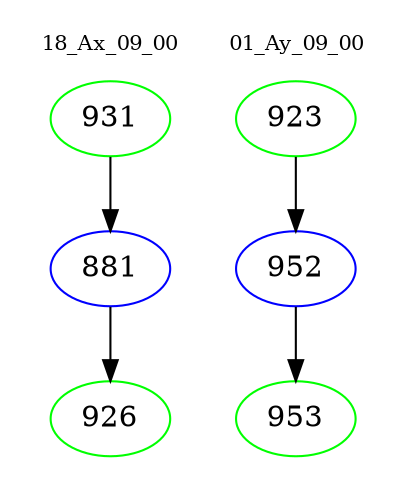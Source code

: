 digraph{
subgraph cluster_0 {
color = white
label = "18_Ax_09_00";
fontsize=10;
T0_931 [label="931", color="green"]
T0_931 -> T0_881 [color="black"]
T0_881 [label="881", color="blue"]
T0_881 -> T0_926 [color="black"]
T0_926 [label="926", color="green"]
}
subgraph cluster_1 {
color = white
label = "01_Ay_09_00";
fontsize=10;
T1_923 [label="923", color="green"]
T1_923 -> T1_952 [color="black"]
T1_952 [label="952", color="blue"]
T1_952 -> T1_953 [color="black"]
T1_953 [label="953", color="green"]
}
}
